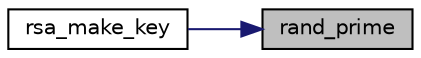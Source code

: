 digraph "rand_prime"
{
 // LATEX_PDF_SIZE
  edge [fontname="Helvetica",fontsize="10",labelfontname="Helvetica",labelfontsize="10"];
  node [fontname="Helvetica",fontsize="10",shape=record];
  rankdir="RL";
  Node5 [label="rand_prime",height=0.2,width=0.4,color="black", fillcolor="grey75", style="filled", fontcolor="black",tooltip=" "];
  Node5 -> Node6 [dir="back",color="midnightblue",fontsize="10",style="solid",fontname="Helvetica"];
  Node6 [label="rsa_make_key",height=0.2,width=0.4,color="black", fillcolor="white", style="filled",URL="$rsa__make__key_8c.html#aece58b13922a56a3fbcce677333dad9a",tooltip="Create an RSA key."];
}
